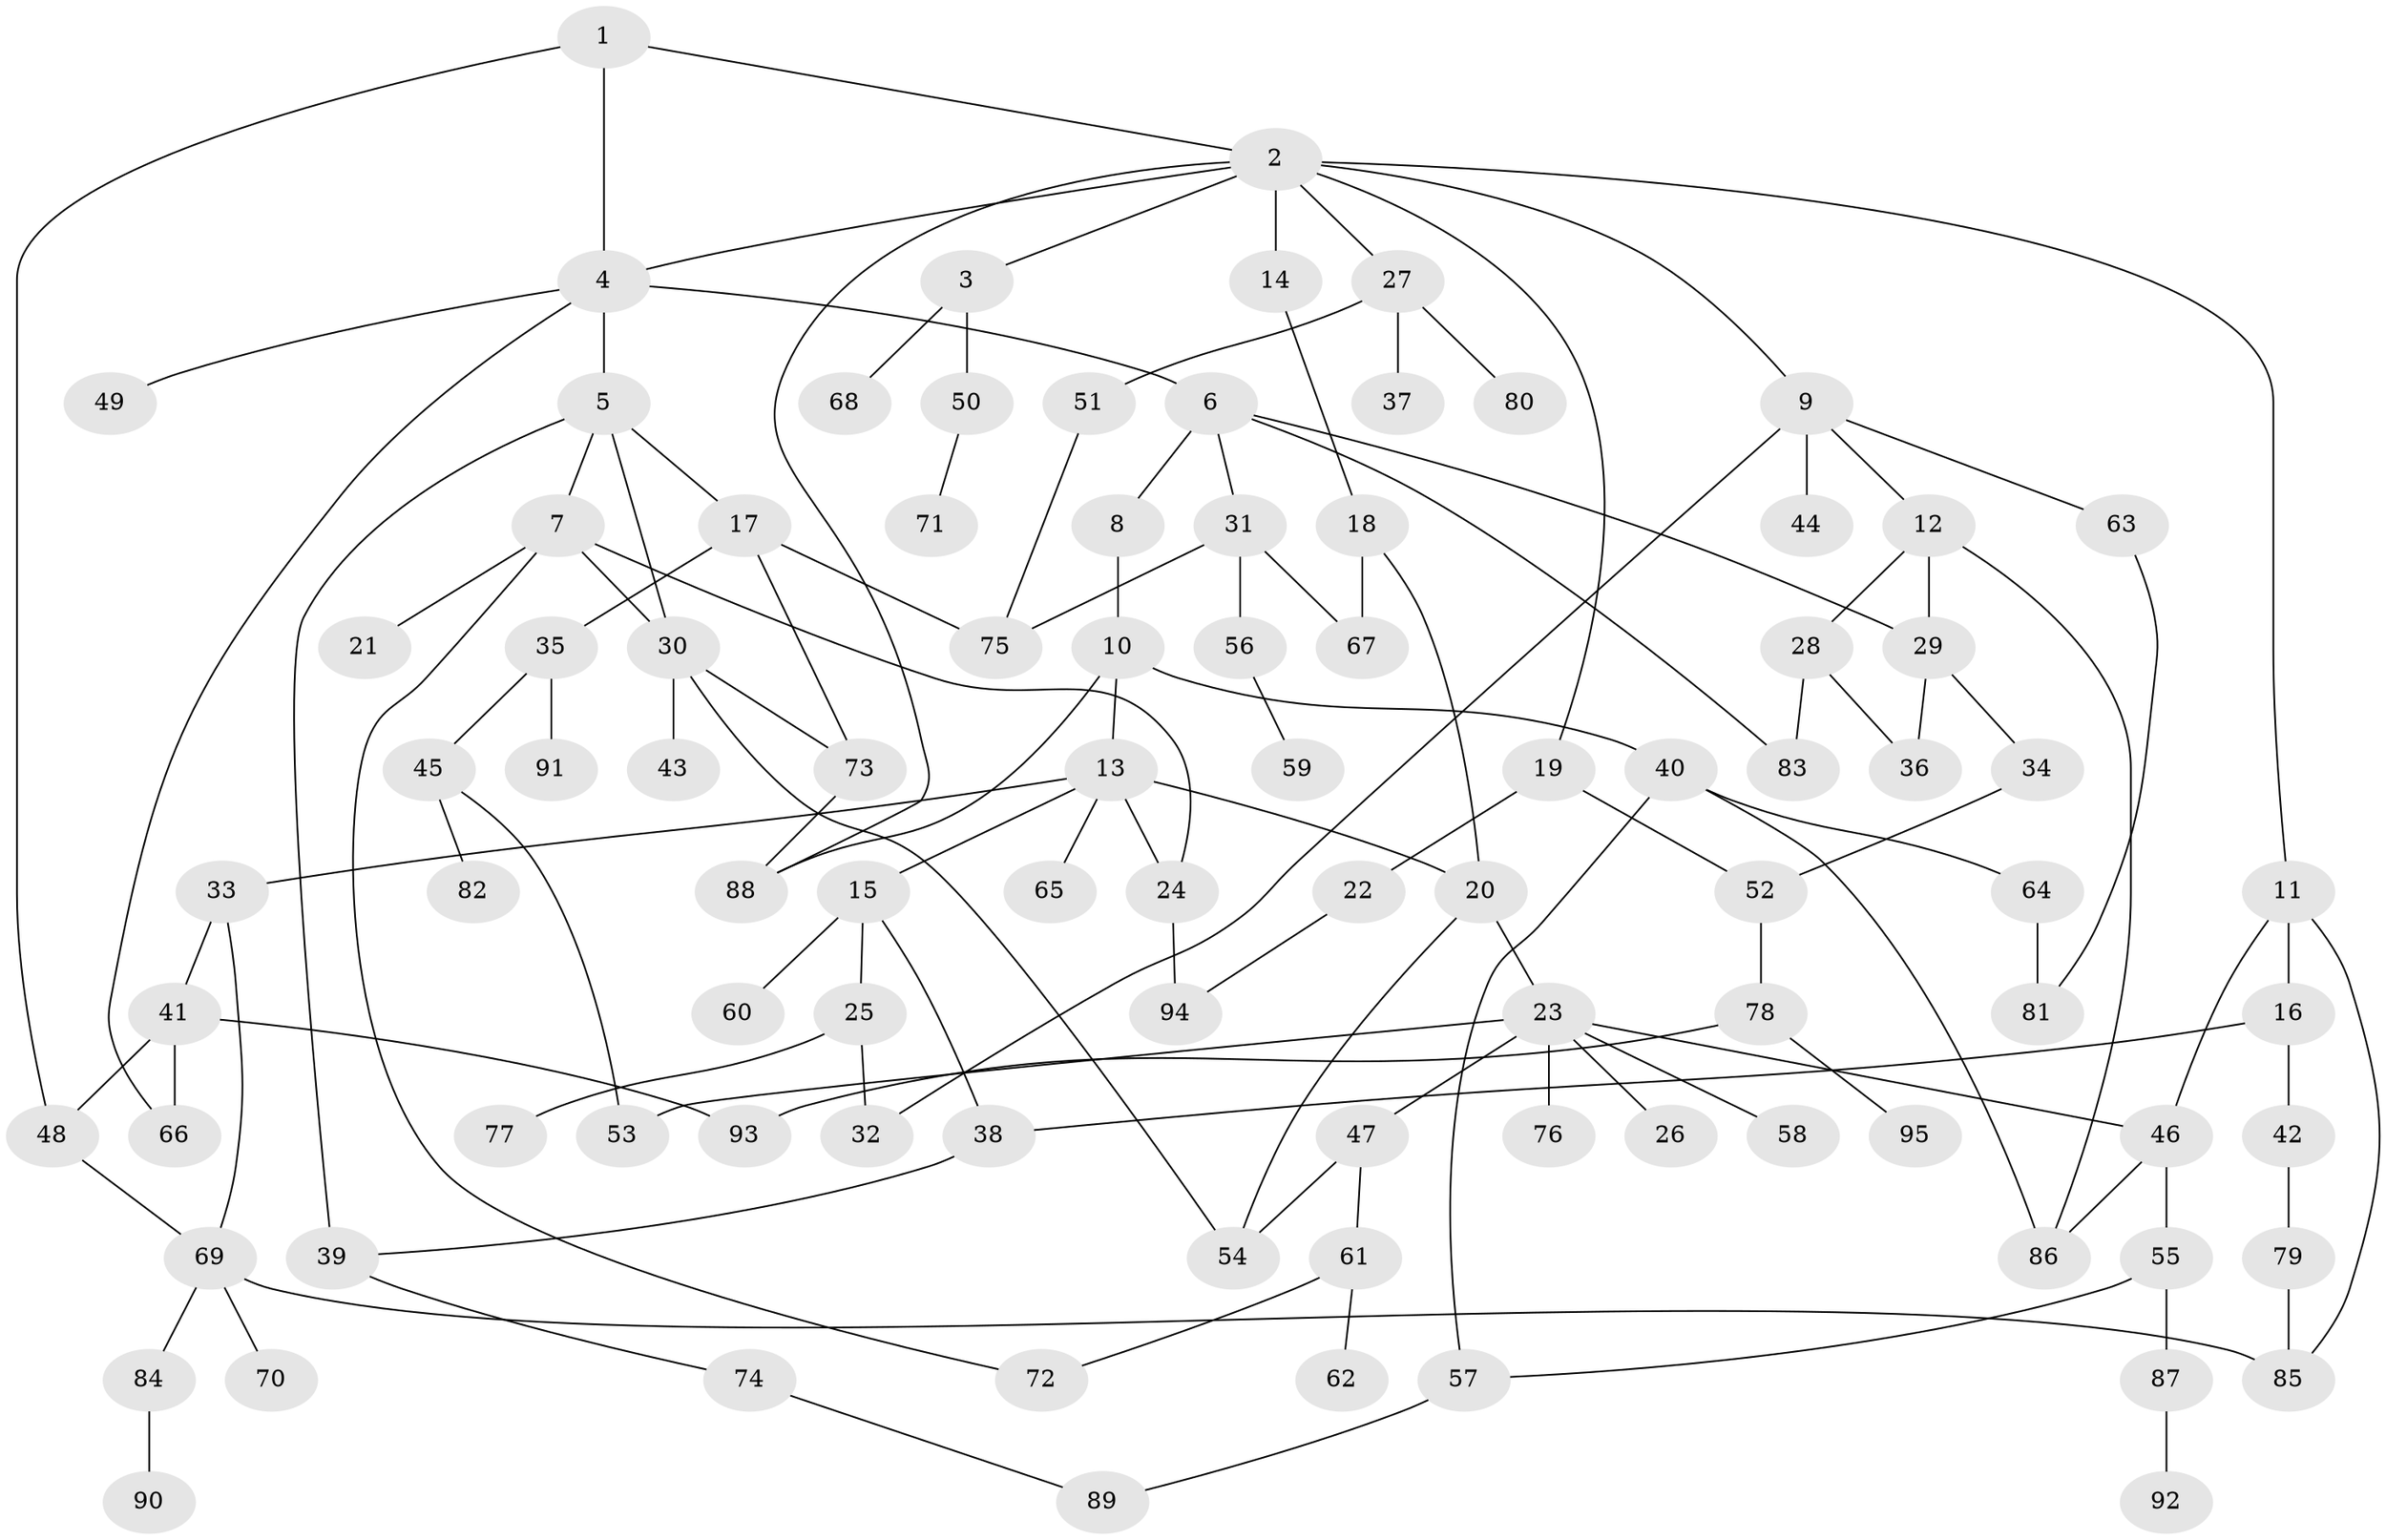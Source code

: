 // coarse degree distribution, {4: 0.16129032258064516, 11: 0.016129032258064516, 2: 0.27419354838709675, 6: 0.04838709677419355, 7: 0.06451612903225806, 5: 0.04838709677419355, 3: 0.14516129032258066, 1: 0.24193548387096775}
// Generated by graph-tools (version 1.1) at 2025/51/02/27/25 19:51:38]
// undirected, 95 vertices, 128 edges
graph export_dot {
graph [start="1"]
  node [color=gray90,style=filled];
  1;
  2;
  3;
  4;
  5;
  6;
  7;
  8;
  9;
  10;
  11;
  12;
  13;
  14;
  15;
  16;
  17;
  18;
  19;
  20;
  21;
  22;
  23;
  24;
  25;
  26;
  27;
  28;
  29;
  30;
  31;
  32;
  33;
  34;
  35;
  36;
  37;
  38;
  39;
  40;
  41;
  42;
  43;
  44;
  45;
  46;
  47;
  48;
  49;
  50;
  51;
  52;
  53;
  54;
  55;
  56;
  57;
  58;
  59;
  60;
  61;
  62;
  63;
  64;
  65;
  66;
  67;
  68;
  69;
  70;
  71;
  72;
  73;
  74;
  75;
  76;
  77;
  78;
  79;
  80;
  81;
  82;
  83;
  84;
  85;
  86;
  87;
  88;
  89;
  90;
  91;
  92;
  93;
  94;
  95;
  1 -- 2;
  1 -- 4;
  1 -- 48;
  2 -- 3;
  2 -- 9;
  2 -- 11;
  2 -- 14;
  2 -- 19;
  2 -- 27;
  2 -- 88;
  2 -- 4;
  3 -- 50;
  3 -- 68;
  4 -- 5;
  4 -- 6;
  4 -- 49;
  4 -- 66;
  5 -- 7;
  5 -- 17;
  5 -- 30;
  5 -- 39;
  6 -- 8;
  6 -- 31;
  6 -- 29;
  6 -- 83;
  7 -- 21;
  7 -- 24;
  7 -- 30;
  7 -- 72;
  8 -- 10;
  9 -- 12;
  9 -- 44;
  9 -- 63;
  9 -- 32;
  10 -- 13;
  10 -- 40;
  10 -- 88;
  11 -- 16;
  11 -- 46;
  11 -- 85;
  12 -- 28;
  12 -- 29;
  12 -- 86;
  13 -- 15;
  13 -- 20;
  13 -- 33;
  13 -- 65;
  13 -- 24;
  14 -- 18;
  15 -- 25;
  15 -- 60;
  15 -- 38;
  16 -- 38;
  16 -- 42;
  17 -- 35;
  17 -- 73;
  17 -- 75;
  18 -- 67;
  18 -- 20;
  19 -- 22;
  19 -- 52;
  20 -- 23;
  20 -- 54;
  22 -- 94;
  23 -- 26;
  23 -- 46;
  23 -- 47;
  23 -- 53;
  23 -- 58;
  23 -- 76;
  24 -- 94;
  25 -- 32;
  25 -- 77;
  27 -- 37;
  27 -- 51;
  27 -- 80;
  28 -- 83;
  28 -- 36;
  29 -- 34;
  29 -- 36;
  30 -- 43;
  30 -- 54;
  30 -- 73;
  31 -- 56;
  31 -- 75;
  31 -- 67;
  33 -- 41;
  33 -- 69;
  34 -- 52;
  35 -- 45;
  35 -- 91;
  38 -- 39;
  39 -- 74;
  40 -- 64;
  40 -- 57;
  40 -- 86;
  41 -- 66;
  41 -- 93;
  41 -- 48;
  42 -- 79;
  45 -- 82;
  45 -- 53;
  46 -- 55;
  46 -- 86;
  47 -- 61;
  47 -- 54;
  48 -- 69;
  50 -- 71;
  51 -- 75;
  52 -- 78;
  55 -- 57;
  55 -- 87;
  56 -- 59;
  57 -- 89;
  61 -- 62;
  61 -- 72;
  63 -- 81;
  64 -- 81;
  69 -- 70;
  69 -- 84;
  69 -- 85;
  73 -- 88;
  74 -- 89;
  78 -- 93;
  78 -- 95;
  79 -- 85;
  84 -- 90;
  87 -- 92;
}

